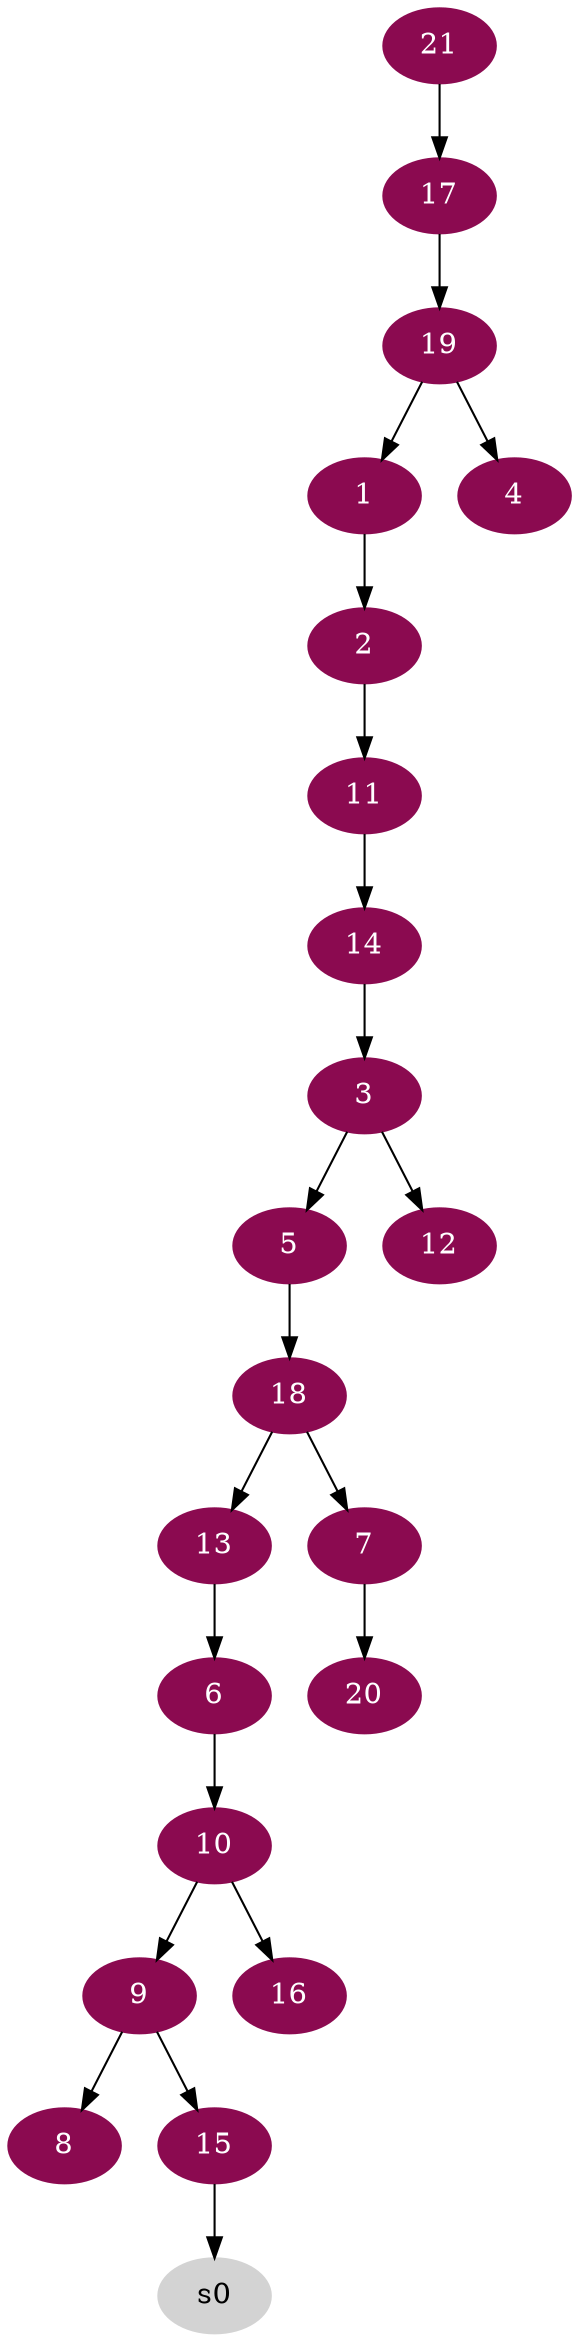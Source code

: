 digraph G {
node [color=deeppink4, style=filled, fontcolor=white];
19 -> 1;
1 -> 2;
14 -> 3;
19 -> 4;
3 -> 5;
13 -> 6;
18 -> 7;
9 -> 8;
10 -> 9;
6 -> 10;
2 -> 11;
3 -> 12;
18 -> 13;
11 -> 14;
9 -> 15;
10 -> 16;
21 -> 17;
5 -> 18;
17 -> 19;
7 -> 20;
node [color=lightgrey, style=filled, fontcolor=black];
15 -> s0;
}
